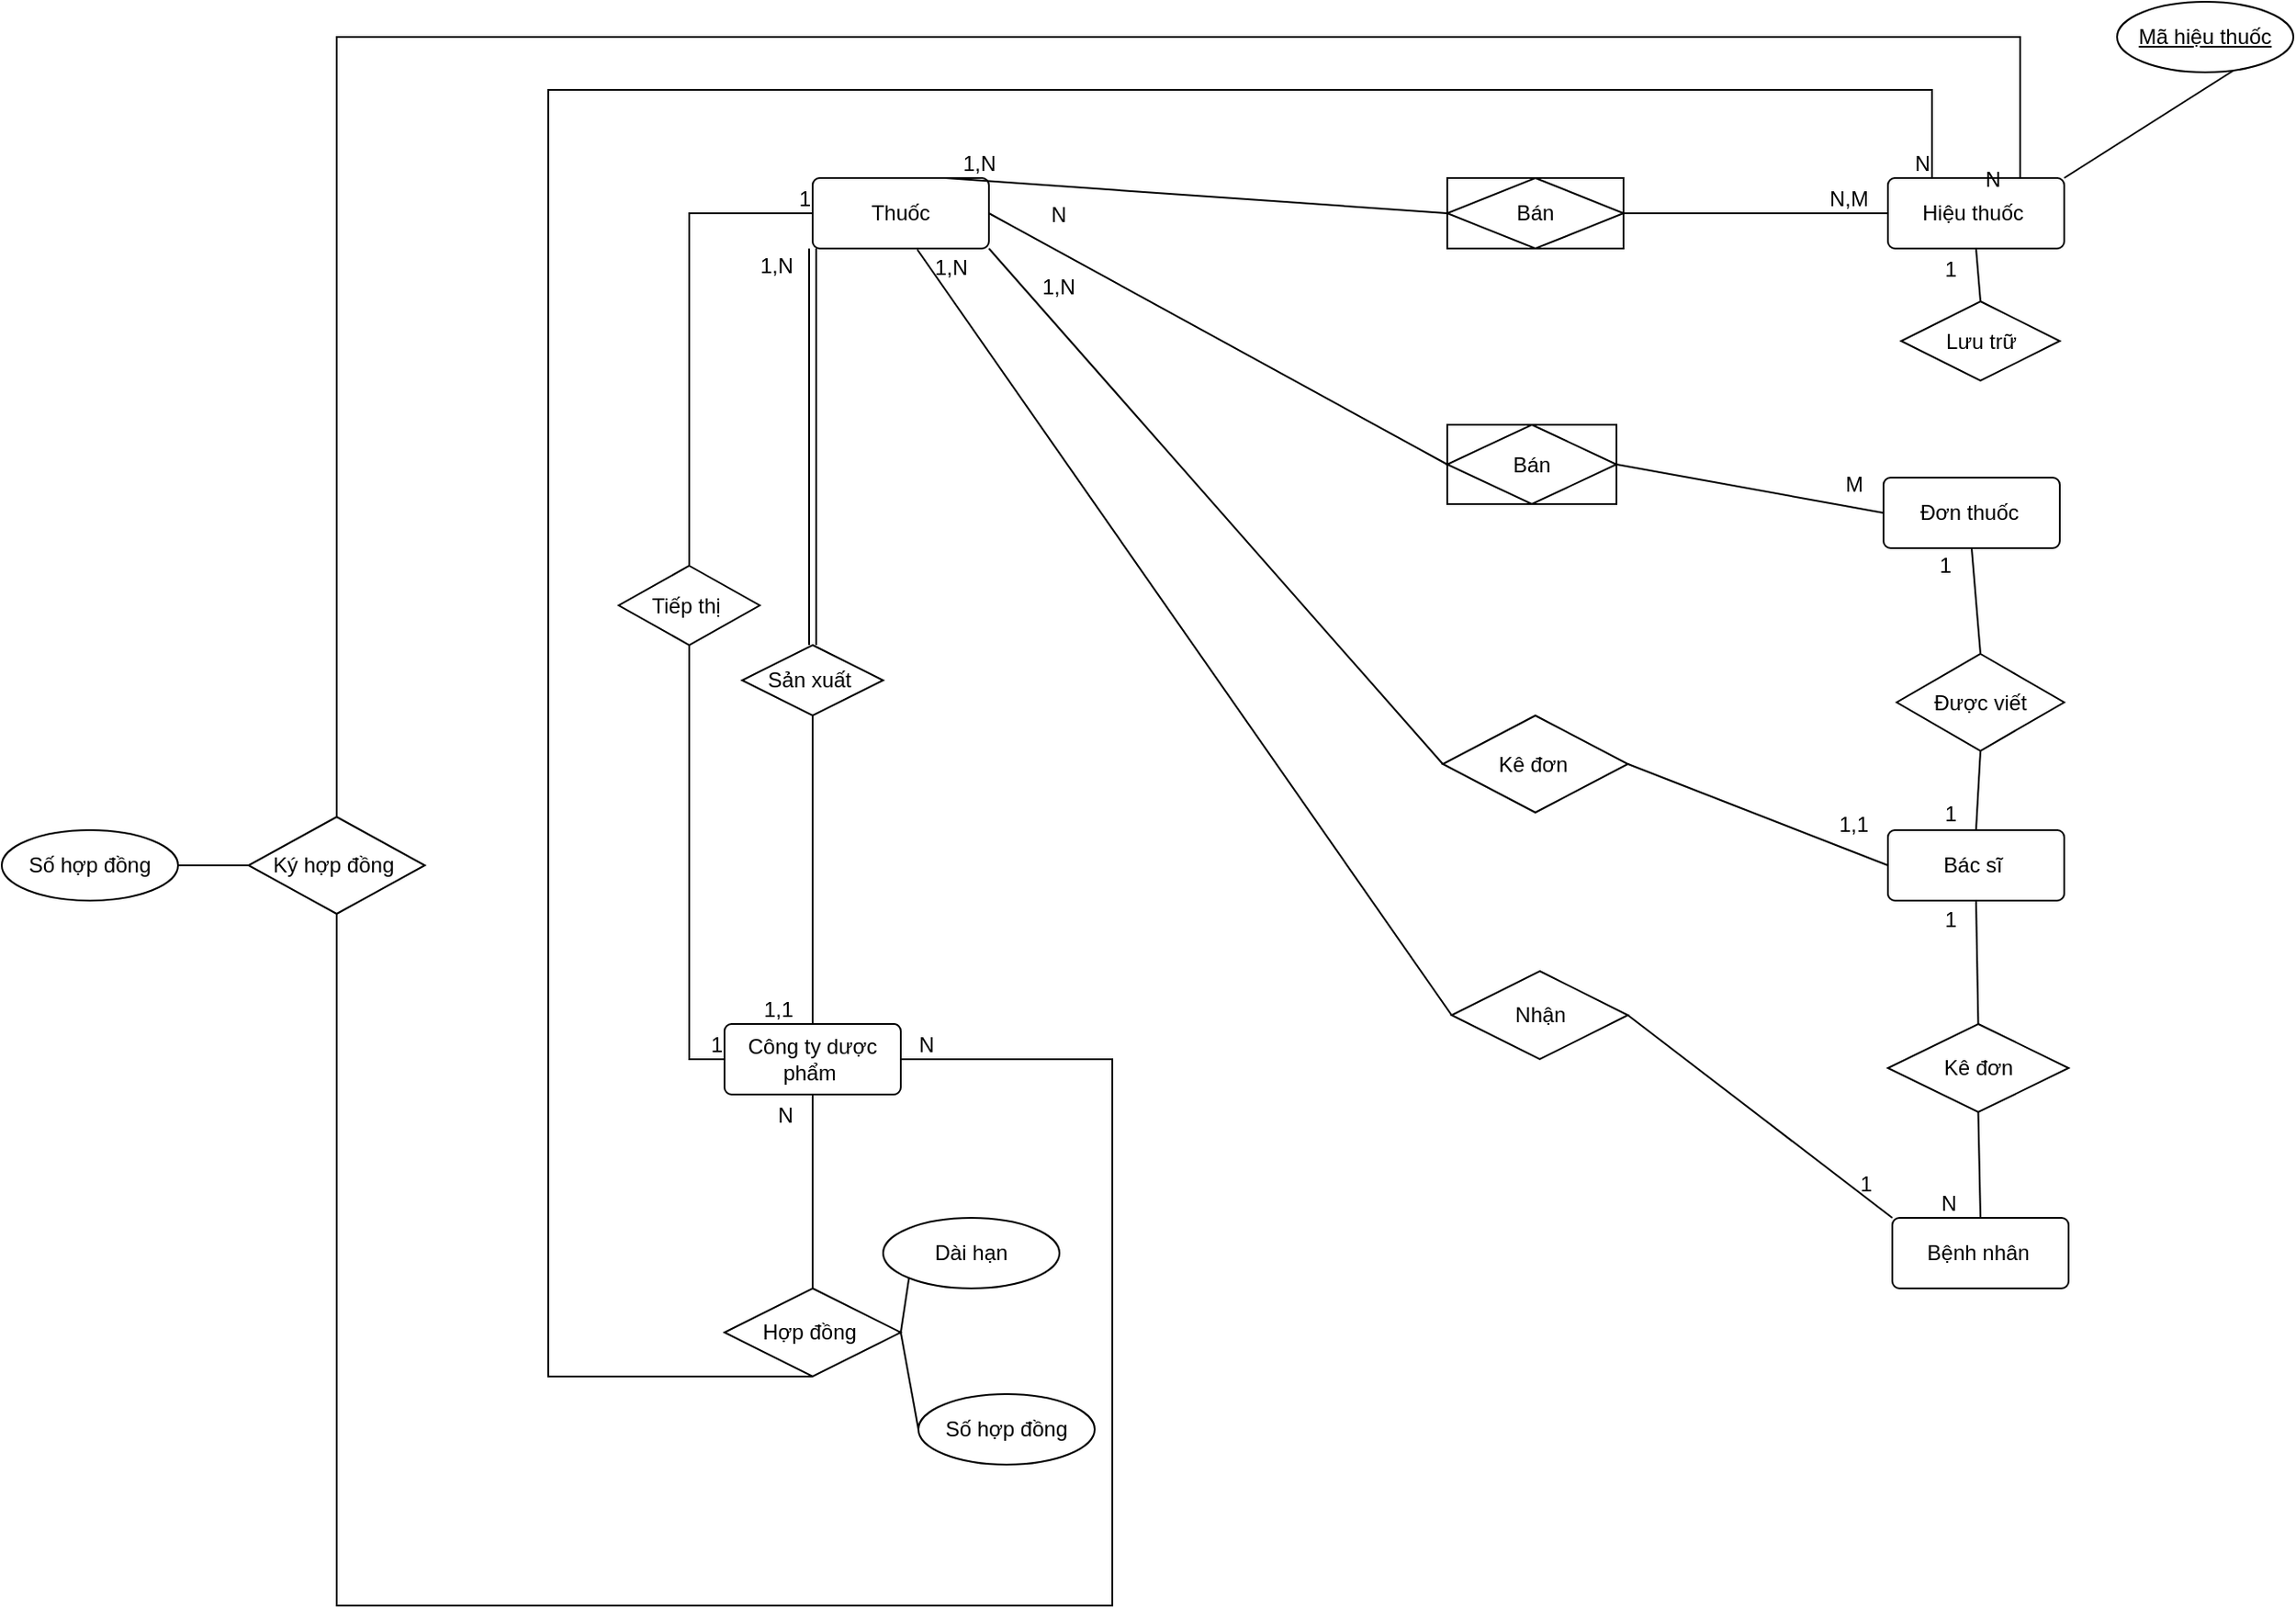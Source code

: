 <mxfile version="26.0.5">
  <diagram name="Trang-1" id="kFHEVkmpW3Sa6rWo8aTI">
    <mxGraphModel dx="2658" dy="1976" grid="1" gridSize="10" guides="1" tooltips="1" connect="1" arrows="1" fold="1" page="1" pageScale="1" pageWidth="827" pageHeight="1169" math="0" shadow="0">
      <root>
        <mxCell id="0" />
        <mxCell id="1" parent="0" />
        <mxCell id="-_Fv_5JTiqjVCxgQ4m37-1" value="Thuốc" style="rounded=1;arcSize=10;whiteSpace=wrap;html=1;align=center;" parent="1" vertex="1">
          <mxGeometry x="-60" y="-70" width="100" height="40" as="geometry" />
        </mxCell>
        <mxCell id="-_Fv_5JTiqjVCxgQ4m37-2" value="Công ty dược phẩm&amp;nbsp;" style="rounded=1;arcSize=10;whiteSpace=wrap;html=1;align=center;" parent="1" vertex="1">
          <mxGeometry x="-110" y="410" width="100" height="40" as="geometry" />
        </mxCell>
        <mxCell id="-_Fv_5JTiqjVCxgQ4m37-3" value="Hiệu thuốc&amp;nbsp;" style="rounded=1;arcSize=10;whiteSpace=wrap;html=1;align=center;" parent="1" vertex="1">
          <mxGeometry x="550" y="-70" width="100" height="40" as="geometry" />
        </mxCell>
        <mxCell id="-_Fv_5JTiqjVCxgQ4m37-6" value="" style="endArrow=none;html=1;rounded=0;exitX=0.692;exitY=0.925;exitDx=0;exitDy=0;entryX=1;entryY=0;entryDx=0;entryDy=0;exitPerimeter=0;" parent="1" source="-_Fv_5JTiqjVCxgQ4m37-7" target="-_Fv_5JTiqjVCxgQ4m37-3" edge="1">
          <mxGeometry width="50" height="50" relative="1" as="geometry">
            <mxPoint x="130" y="320" as="sourcePoint" />
            <mxPoint x="180" y="270" as="targetPoint" />
          </mxGeometry>
        </mxCell>
        <mxCell id="-_Fv_5JTiqjVCxgQ4m37-7" value="Mã hiệu thuốc" style="ellipse;whiteSpace=wrap;html=1;align=center;fontStyle=4;" parent="1" vertex="1">
          <mxGeometry x="680" y="-170" width="100" height="40" as="geometry" />
        </mxCell>
        <mxCell id="-_Fv_5JTiqjVCxgQ4m37-10" value="Bệnh nhân&amp;nbsp;" style="rounded=1;arcSize=10;whiteSpace=wrap;html=1;align=center;" parent="1" vertex="1">
          <mxGeometry x="552.5" y="520" width="100" height="40" as="geometry" />
        </mxCell>
        <mxCell id="-_Fv_5JTiqjVCxgQ4m37-25" value="Sản xuất&amp;nbsp;" style="shape=rhombus;perimeter=rhombusPerimeter;whiteSpace=wrap;html=1;align=center;" parent="1" vertex="1">
          <mxGeometry x="-100" y="195" width="80" height="40" as="geometry" />
        </mxCell>
        <mxCell id="-_Fv_5JTiqjVCxgQ4m37-34" value="" style="endArrow=none;html=1;rounded=0;exitX=0.5;exitY=1;exitDx=0;exitDy=0;entryX=0.5;entryY=0;entryDx=0;entryDy=0;" parent="1" source="-_Fv_5JTiqjVCxgQ4m37-25" target="-_Fv_5JTiqjVCxgQ4m37-2" edge="1">
          <mxGeometry relative="1" as="geometry">
            <mxPoint x="160" y="230" as="sourcePoint" />
            <mxPoint x="320" y="230" as="targetPoint" />
          </mxGeometry>
        </mxCell>
        <mxCell id="-_Fv_5JTiqjVCxgQ4m37-35" value="1,1" style="resizable=0;html=1;whiteSpace=wrap;align=right;verticalAlign=bottom;" parent="-_Fv_5JTiqjVCxgQ4m37-34" connectable="0" vertex="1">
          <mxGeometry x="1" relative="1" as="geometry">
            <mxPoint x="-10" as="offset" />
          </mxGeometry>
        </mxCell>
        <mxCell id="-_Fv_5JTiqjVCxgQ4m37-38" value="" style="shape=link;html=1;rounded=0;entryX=0;entryY=1;entryDx=0;entryDy=0;exitX=0.5;exitY=0;exitDx=0;exitDy=0;" parent="1" source="-_Fv_5JTiqjVCxgQ4m37-25" target="-_Fv_5JTiqjVCxgQ4m37-1" edge="1">
          <mxGeometry relative="1" as="geometry">
            <mxPoint x="160" y="230" as="sourcePoint" />
            <mxPoint x="320" y="230" as="targetPoint" />
          </mxGeometry>
        </mxCell>
        <mxCell id="-_Fv_5JTiqjVCxgQ4m37-39" value="1,N" style="resizable=0;html=1;whiteSpace=wrap;align=right;verticalAlign=middle;rotation=0;" parent="-_Fv_5JTiqjVCxgQ4m37-38" connectable="0" vertex="1">
          <mxGeometry x="1" relative="1" as="geometry">
            <mxPoint x="-10" y="10" as="offset" />
          </mxGeometry>
        </mxCell>
        <mxCell id="-_Fv_5JTiqjVCxgQ4m37-40" value="Tiếp thị&amp;nbsp;" style="shape=rhombus;perimeter=rhombusPerimeter;whiteSpace=wrap;html=1;align=center;" parent="1" vertex="1">
          <mxGeometry x="-170" y="150" width="80" height="45" as="geometry" />
        </mxCell>
        <mxCell id="-_Fv_5JTiqjVCxgQ4m37-43" value="" style="endArrow=none;html=1;rounded=0;exitX=0.5;exitY=1;exitDx=0;exitDy=0;entryX=0;entryY=0.5;entryDx=0;entryDy=0;" parent="1" source="-_Fv_5JTiqjVCxgQ4m37-40" target="-_Fv_5JTiqjVCxgQ4m37-2" edge="1">
          <mxGeometry relative="1" as="geometry">
            <mxPoint x="160" y="230" as="sourcePoint" />
            <mxPoint x="120" y="280" as="targetPoint" />
            <Array as="points">
              <mxPoint x="-130" y="430" />
            </Array>
          </mxGeometry>
        </mxCell>
        <mxCell id="-_Fv_5JTiqjVCxgQ4m37-44" value="1" style="resizable=0;html=1;whiteSpace=wrap;align=right;verticalAlign=bottom;" parent="-_Fv_5JTiqjVCxgQ4m37-43" connectable="0" vertex="1">
          <mxGeometry x="1" relative="1" as="geometry">
            <mxPoint as="offset" />
          </mxGeometry>
        </mxCell>
        <mxCell id="-_Fv_5JTiqjVCxgQ4m37-47" value="" style="endArrow=none;html=1;rounded=0;exitX=0.5;exitY=0;exitDx=0;exitDy=0;entryX=0;entryY=0.5;entryDx=0;entryDy=0;edgeStyle=orthogonalEdgeStyle;" parent="1" source="-_Fv_5JTiqjVCxgQ4m37-40" target="-_Fv_5JTiqjVCxgQ4m37-1" edge="1">
          <mxGeometry relative="1" as="geometry">
            <mxPoint x="-10" y="70" as="sourcePoint" />
            <mxPoint x="150" y="70" as="targetPoint" />
          </mxGeometry>
        </mxCell>
        <mxCell id="-_Fv_5JTiqjVCxgQ4m37-48" value="1" style="resizable=0;html=1;whiteSpace=wrap;align=right;verticalAlign=bottom;" parent="-_Fv_5JTiqjVCxgQ4m37-47" connectable="0" vertex="1">
          <mxGeometry x="1" relative="1" as="geometry" />
        </mxCell>
        <mxCell id="-_Fv_5JTiqjVCxgQ4m37-50" value="" style="endArrow=none;html=1;rounded=0;entryX=0;entryY=0.5;entryDx=0;entryDy=0;exitX=1;exitY=0.5;exitDx=0;exitDy=0;" parent="1" source="-_Fv_5JTiqjVCxgQ4m37-86" target="-_Fv_5JTiqjVCxgQ4m37-3" edge="1">
          <mxGeometry relative="1" as="geometry">
            <mxPoint x="414.0" y="40" as="sourcePoint" />
            <mxPoint x="470" y="70" as="targetPoint" />
          </mxGeometry>
        </mxCell>
        <mxCell id="-_Fv_5JTiqjVCxgQ4m37-51" value="N,M" style="resizable=0;html=1;whiteSpace=wrap;align=right;verticalAlign=bottom;" parent="-_Fv_5JTiqjVCxgQ4m37-50" connectable="0" vertex="1">
          <mxGeometry x="1" relative="1" as="geometry">
            <mxPoint x="-10" as="offset" />
          </mxGeometry>
        </mxCell>
        <mxCell id="-_Fv_5JTiqjVCxgQ4m37-52" value="" style="endArrow=none;html=1;rounded=0;entryX=0.75;entryY=0;entryDx=0;entryDy=0;exitX=0;exitY=0.5;exitDx=0;exitDy=0;" parent="1" source="-_Fv_5JTiqjVCxgQ4m37-86" target="-_Fv_5JTiqjVCxgQ4m37-1" edge="1">
          <mxGeometry relative="1" as="geometry">
            <mxPoint x="324" y="40" as="sourcePoint" />
            <mxPoint x="470" y="70" as="targetPoint" />
          </mxGeometry>
        </mxCell>
        <mxCell id="-_Fv_5JTiqjVCxgQ4m37-53" value="1,N" style="resizable=0;html=1;whiteSpace=wrap;align=right;verticalAlign=bottom;" parent="-_Fv_5JTiqjVCxgQ4m37-52" connectable="0" vertex="1">
          <mxGeometry x="1" relative="1" as="geometry">
            <mxPoint x="30" as="offset" />
          </mxGeometry>
        </mxCell>
        <mxCell id="-_Fv_5JTiqjVCxgQ4m37-56" value="" style="edgeStyle=orthogonalEdgeStyle;rounded=0;orthogonalLoop=1;jettySize=auto;html=1;exitX=1;exitY=0;exitDx=0;exitDy=0;entryX=0.5;entryY=1;entryDx=0;entryDy=0;strokeColor=none;" parent="1" source="-_Fv_5JTiqjVCxgQ4m37-93" target="-_Fv_5JTiqjVCxgQ4m37-8" edge="1">
          <mxGeometry relative="1" as="geometry">
            <mxPoint x="165.355" y="355.858" as="sourcePoint" />
            <mxPoint x="600" y="60" as="targetPoint" />
          </mxGeometry>
        </mxCell>
        <mxCell id="-_Fv_5JTiqjVCxgQ4m37-8" value="Đơn thuốc&amp;nbsp;" style="rounded=1;arcSize=10;whiteSpace=wrap;html=1;align=center;" parent="1" vertex="1">
          <mxGeometry x="547.5" y="100" width="100" height="40" as="geometry" />
        </mxCell>
        <mxCell id="-_Fv_5JTiqjVCxgQ4m37-58" value="" style="edgeStyle=orthogonalEdgeStyle;rounded=0;orthogonalLoop=1;jettySize=auto;html=1;exitX=1;exitY=0;exitDx=0;exitDy=0;entryX=0.5;entryY=1;entryDx=0;entryDy=0;strokeColor=none;" parent="1" source="-_Fv_5JTiqjVCxgQ4m37-8" edge="1">
          <mxGeometry relative="1" as="geometry">
            <mxPoint x="650" y="160" as="sourcePoint" />
            <mxPoint x="565" y="140" as="targetPoint" />
          </mxGeometry>
        </mxCell>
        <mxCell id="-_Fv_5JTiqjVCxgQ4m37-59" value="" style="endArrow=none;html=1;rounded=0;entryX=0;entryY=0.5;entryDx=0;entryDy=0;exitX=1;exitY=0.5;exitDx=0;exitDy=0;" parent="1" source="-_Fv_5JTiqjVCxgQ4m37-87" target="-_Fv_5JTiqjVCxgQ4m37-8" edge="1">
          <mxGeometry relative="1" as="geometry">
            <mxPoint x="414.0" y="155" as="sourcePoint" />
            <mxPoint x="470" y="70" as="targetPoint" />
          </mxGeometry>
        </mxCell>
        <mxCell id="-_Fv_5JTiqjVCxgQ4m37-60" value="M" style="resizable=0;html=1;whiteSpace=wrap;align=right;verticalAlign=bottom;" parent="-_Fv_5JTiqjVCxgQ4m37-59" connectable="0" vertex="1">
          <mxGeometry x="1" relative="1" as="geometry">
            <mxPoint x="-10" y="-8" as="offset" />
          </mxGeometry>
        </mxCell>
        <mxCell id="-_Fv_5JTiqjVCxgQ4m37-61" value="" style="endArrow=none;html=1;rounded=0;entryX=1;entryY=0.5;entryDx=0;entryDy=0;exitX=0;exitY=0.5;exitDx=0;exitDy=0;" parent="1" source="-_Fv_5JTiqjVCxgQ4m37-87" target="-_Fv_5JTiqjVCxgQ4m37-1" edge="1">
          <mxGeometry relative="1" as="geometry">
            <mxPoint x="334" y="155" as="sourcePoint" />
            <mxPoint x="470" y="70" as="targetPoint" />
          </mxGeometry>
        </mxCell>
        <mxCell id="-_Fv_5JTiqjVCxgQ4m37-62" value="N" style="resizable=0;html=1;whiteSpace=wrap;align=right;verticalAlign=bottom;" parent="-_Fv_5JTiqjVCxgQ4m37-61" connectable="0" vertex="1">
          <mxGeometry x="1" relative="1" as="geometry">
            <mxPoint x="46" y="10" as="offset" />
          </mxGeometry>
        </mxCell>
        <mxCell id="-_Fv_5JTiqjVCxgQ4m37-9" value="Bác sĩ&amp;nbsp;" style="rounded=1;arcSize=10;whiteSpace=wrap;html=1;align=center;" parent="1" vertex="1">
          <mxGeometry x="550" y="300" width="100" height="40" as="geometry" />
        </mxCell>
        <mxCell id="-_Fv_5JTiqjVCxgQ4m37-86" value="Bán" style="shape=associativeEntity;whiteSpace=wrap;html=1;align=center;" parent="1" vertex="1">
          <mxGeometry x="300" y="-70" width="100" height="40" as="geometry" />
        </mxCell>
        <mxCell id="-_Fv_5JTiqjVCxgQ4m37-87" value="Bán" style="shape=associativeEntity;whiteSpace=wrap;html=1;align=center;" parent="1" vertex="1">
          <mxGeometry x="300" y="70" width="96" height="45" as="geometry" />
        </mxCell>
        <mxCell id="-_Fv_5JTiqjVCxgQ4m37-88" value="Lưu trữ" style="shape=rhombus;perimeter=rhombusPerimeter;whiteSpace=wrap;html=1;align=center;" parent="1" vertex="1">
          <mxGeometry x="557.5" width="90" height="45" as="geometry" />
        </mxCell>
        <mxCell id="-_Fv_5JTiqjVCxgQ4m37-91" value="" style="endArrow=none;html=1;rounded=0;entryX=0.5;entryY=1;entryDx=0;entryDy=0;exitX=0.5;exitY=0;exitDx=0;exitDy=0;" parent="1" source="-_Fv_5JTiqjVCxgQ4m37-88" target="-_Fv_5JTiqjVCxgQ4m37-3" edge="1">
          <mxGeometry relative="1" as="geometry">
            <mxPoint x="450" y="280" as="sourcePoint" />
            <mxPoint x="610" y="280" as="targetPoint" />
          </mxGeometry>
        </mxCell>
        <mxCell id="-_Fv_5JTiqjVCxgQ4m37-92" value="1" style="resizable=0;html=1;whiteSpace=wrap;align=right;verticalAlign=bottom;" parent="-_Fv_5JTiqjVCxgQ4m37-91" connectable="0" vertex="1">
          <mxGeometry x="1" relative="1" as="geometry">
            <mxPoint x="-10" y="20" as="offset" />
          </mxGeometry>
        </mxCell>
        <mxCell id="-_Fv_5JTiqjVCxgQ4m37-96" value="" style="endArrow=none;html=1;rounded=0;entryX=0.5;entryY=0;entryDx=0;entryDy=0;exitX=0.5;exitY=1;exitDx=0;exitDy=0;" parent="1" source="-_Fv_5JTiqjVCxgQ4m37-93" target="-_Fv_5JTiqjVCxgQ4m37-9" edge="1">
          <mxGeometry relative="1" as="geometry">
            <mxPoint x="390" y="370" as="sourcePoint" />
            <mxPoint x="550" y="370" as="targetPoint" />
          </mxGeometry>
        </mxCell>
        <mxCell id="-_Fv_5JTiqjVCxgQ4m37-97" value="1" style="resizable=0;html=1;whiteSpace=wrap;align=right;verticalAlign=bottom;" parent="-_Fv_5JTiqjVCxgQ4m37-96" connectable="0" vertex="1">
          <mxGeometry x="1" relative="1" as="geometry">
            <mxPoint x="-10" as="offset" />
          </mxGeometry>
        </mxCell>
        <mxCell id="-_Fv_5JTiqjVCxgQ4m37-93" value="Được viết" style="shape=rhombus;perimeter=rhombusPerimeter;whiteSpace=wrap;html=1;align=center;" parent="1" vertex="1">
          <mxGeometry x="555" y="200" width="95" height="55" as="geometry" />
        </mxCell>
        <mxCell id="-_Fv_5JTiqjVCxgQ4m37-100" value="" style="endArrow=none;html=1;rounded=0;entryX=0.5;entryY=1;entryDx=0;entryDy=0;exitX=0.5;exitY=0;exitDx=0;exitDy=0;" parent="1" source="-_Fv_5JTiqjVCxgQ4m37-93" target="-_Fv_5JTiqjVCxgQ4m37-8" edge="1">
          <mxGeometry relative="1" as="geometry">
            <mxPoint x="450" y="280" as="sourcePoint" />
            <mxPoint x="610" y="280" as="targetPoint" />
          </mxGeometry>
        </mxCell>
        <mxCell id="-_Fv_5JTiqjVCxgQ4m37-101" value="1" style="resizable=0;html=1;whiteSpace=wrap;align=right;verticalAlign=bottom;" parent="-_Fv_5JTiqjVCxgQ4m37-100" connectable="0" vertex="1">
          <mxGeometry x="1" relative="1" as="geometry">
            <mxPoint x="-10" y="18" as="offset" />
          </mxGeometry>
        </mxCell>
        <mxCell id="-_Fv_5JTiqjVCxgQ4m37-114" value="Kê đơn" style="shape=rhombus;perimeter=rhombusPerimeter;whiteSpace=wrap;html=1;align=center;" parent="1" vertex="1">
          <mxGeometry x="550" y="410" width="102.5" height="50" as="geometry" />
        </mxCell>
        <mxCell id="-_Fv_5JTiqjVCxgQ4m37-117" value="" style="endArrow=none;html=1;rounded=0;entryX=0.5;entryY=1;entryDx=0;entryDy=0;exitX=0.5;exitY=0;exitDx=0;exitDy=0;" parent="1" source="-_Fv_5JTiqjVCxgQ4m37-114" target="-_Fv_5JTiqjVCxgQ4m37-9" edge="1">
          <mxGeometry relative="1" as="geometry">
            <mxPoint x="380" y="230" as="sourcePoint" />
            <mxPoint x="540" y="230" as="targetPoint" />
          </mxGeometry>
        </mxCell>
        <mxCell id="-_Fv_5JTiqjVCxgQ4m37-118" value="1" style="resizable=0;html=1;whiteSpace=wrap;align=right;verticalAlign=bottom;" parent="-_Fv_5JTiqjVCxgQ4m37-117" connectable="0" vertex="1">
          <mxGeometry x="1" relative="1" as="geometry">
            <mxPoint x="-10" y="19" as="offset" />
          </mxGeometry>
        </mxCell>
        <mxCell id="-_Fv_5JTiqjVCxgQ4m37-122" value="" style="endArrow=none;html=1;rounded=0;exitX=0.5;exitY=1;exitDx=0;exitDy=0;entryX=0.5;entryY=0;entryDx=0;entryDy=0;" parent="1" source="-_Fv_5JTiqjVCxgQ4m37-114" target="-_Fv_5JTiqjVCxgQ4m37-10" edge="1">
          <mxGeometry relative="1" as="geometry">
            <mxPoint x="470" y="370" as="sourcePoint" />
            <mxPoint x="600" y="478" as="targetPoint" />
          </mxGeometry>
        </mxCell>
        <mxCell id="-_Fv_5JTiqjVCxgQ4m37-123" value="N" style="resizable=0;html=1;whiteSpace=wrap;align=right;verticalAlign=bottom;" parent="-_Fv_5JTiqjVCxgQ4m37-122" connectable="0" vertex="1">
          <mxGeometry x="1" relative="1" as="geometry">
            <mxPoint x="-12" y="1" as="offset" />
          </mxGeometry>
        </mxCell>
        <mxCell id="-_Fv_5JTiqjVCxgQ4m37-124" value="Kê đơn&amp;nbsp;" style="shape=rhombus;perimeter=rhombusPerimeter;whiteSpace=wrap;html=1;align=center;" parent="1" vertex="1">
          <mxGeometry x="297.5" y="235" width="105" height="55" as="geometry" />
        </mxCell>
        <mxCell id="-_Fv_5JTiqjVCxgQ4m37-125" value="" style="endArrow=none;html=1;rounded=0;entryX=0;entryY=0.5;entryDx=0;entryDy=0;exitX=1;exitY=0.5;exitDx=0;exitDy=0;" parent="1" source="-_Fv_5JTiqjVCxgQ4m37-124" target="-_Fv_5JTiqjVCxgQ4m37-9" edge="1">
          <mxGeometry relative="1" as="geometry">
            <mxPoint x="440" y="160" as="sourcePoint" />
            <mxPoint x="600" y="160" as="targetPoint" />
          </mxGeometry>
        </mxCell>
        <mxCell id="-_Fv_5JTiqjVCxgQ4m37-126" value="1,1" style="resizable=0;html=1;whiteSpace=wrap;align=right;verticalAlign=bottom;" parent="-_Fv_5JTiqjVCxgQ4m37-125" connectable="0" vertex="1">
          <mxGeometry x="1" relative="1" as="geometry">
            <mxPoint x="-10" y="-15" as="offset" />
          </mxGeometry>
        </mxCell>
        <mxCell id="-_Fv_5JTiqjVCxgQ4m37-127" value="" style="endArrow=none;html=1;rounded=0;entryX=1;entryY=1;entryDx=0;entryDy=0;exitX=0;exitY=0.5;exitDx=0;exitDy=0;" parent="1" source="-_Fv_5JTiqjVCxgQ4m37-124" target="-_Fv_5JTiqjVCxgQ4m37-1" edge="1">
          <mxGeometry relative="1" as="geometry">
            <mxPoint x="440" y="160" as="sourcePoint" />
            <mxPoint x="600" y="160" as="targetPoint" />
          </mxGeometry>
        </mxCell>
        <mxCell id="-_Fv_5JTiqjVCxgQ4m37-128" value="1,N" style="resizable=0;html=1;whiteSpace=wrap;align=right;verticalAlign=bottom;" parent="-_Fv_5JTiqjVCxgQ4m37-127" connectable="0" vertex="1">
          <mxGeometry x="1" relative="1" as="geometry">
            <mxPoint x="50" y="30" as="offset" />
          </mxGeometry>
        </mxCell>
        <mxCell id="-_Fv_5JTiqjVCxgQ4m37-129" value="Nhận" style="shape=rhombus;perimeter=rhombusPerimeter;whiteSpace=wrap;html=1;align=center;" parent="1" vertex="1">
          <mxGeometry x="302.5" y="380" width="100" height="50" as="geometry" />
        </mxCell>
        <mxCell id="-_Fv_5JTiqjVCxgQ4m37-131" value="" style="endArrow=none;html=1;rounded=0;entryX=0.594;entryY=1.015;entryDx=0;entryDy=0;entryPerimeter=0;exitX=0;exitY=0.5;exitDx=0;exitDy=0;" parent="1" source="-_Fv_5JTiqjVCxgQ4m37-129" target="-_Fv_5JTiqjVCxgQ4m37-1" edge="1">
          <mxGeometry relative="1" as="geometry">
            <mxPoint x="380" y="240" as="sourcePoint" />
            <mxPoint x="540" y="240" as="targetPoint" />
          </mxGeometry>
        </mxCell>
        <mxCell id="-_Fv_5JTiqjVCxgQ4m37-132" value="1,N" style="resizable=0;html=1;whiteSpace=wrap;align=right;verticalAlign=bottom;" parent="-_Fv_5JTiqjVCxgQ4m37-131" connectable="0" vertex="1">
          <mxGeometry x="1" relative="1" as="geometry">
            <mxPoint x="30" y="19" as="offset" />
          </mxGeometry>
        </mxCell>
        <mxCell id="-_Fv_5JTiqjVCxgQ4m37-133" value="" style="endArrow=none;html=1;rounded=0;entryX=0;entryY=0;entryDx=0;entryDy=0;exitX=1;exitY=0.5;exitDx=0;exitDy=0;" parent="1" source="-_Fv_5JTiqjVCxgQ4m37-129" target="-_Fv_5JTiqjVCxgQ4m37-10" edge="1">
          <mxGeometry relative="1" as="geometry">
            <mxPoint x="280" y="230" as="sourcePoint" />
            <mxPoint x="440" y="230" as="targetPoint" />
          </mxGeometry>
        </mxCell>
        <mxCell id="-_Fv_5JTiqjVCxgQ4m37-134" value="1" style="resizable=0;html=1;whiteSpace=wrap;align=right;verticalAlign=bottom;" parent="-_Fv_5JTiqjVCxgQ4m37-133" connectable="0" vertex="1">
          <mxGeometry x="1" relative="1" as="geometry">
            <mxPoint x="-10" y="-10" as="offset" />
          </mxGeometry>
        </mxCell>
        <mxCell id="-_Fv_5JTiqjVCxgQ4m37-139" value="Hợp đồng&amp;nbsp;" style="shape=rhombus;perimeter=rhombusPerimeter;whiteSpace=wrap;html=1;align=center;" parent="1" vertex="1">
          <mxGeometry x="-110" y="560" width="100" height="50" as="geometry" />
        </mxCell>
        <mxCell id="-_Fv_5JTiqjVCxgQ4m37-140" value="" style="endArrow=none;html=1;rounded=0;entryX=0.5;entryY=1;entryDx=0;entryDy=0;exitX=0.5;exitY=0;exitDx=0;exitDy=0;" parent="1" source="-_Fv_5JTiqjVCxgQ4m37-139" target="-_Fv_5JTiqjVCxgQ4m37-2" edge="1">
          <mxGeometry relative="1" as="geometry">
            <mxPoint x="200" y="400" as="sourcePoint" />
            <mxPoint x="360" y="400" as="targetPoint" />
          </mxGeometry>
        </mxCell>
        <mxCell id="-_Fv_5JTiqjVCxgQ4m37-141" value="N" style="resizable=0;html=1;whiteSpace=wrap;align=right;verticalAlign=bottom;" parent="-_Fv_5JTiqjVCxgQ4m37-140" connectable="0" vertex="1">
          <mxGeometry x="1" relative="1" as="geometry">
            <mxPoint x="-10" y="20" as="offset" />
          </mxGeometry>
        </mxCell>
        <mxCell id="-_Fv_5JTiqjVCxgQ4m37-142" value="" style="endArrow=none;html=1;rounded=0;entryX=0.25;entryY=0;entryDx=0;entryDy=0;exitX=0.5;exitY=1;exitDx=0;exitDy=0;" parent="1" source="-_Fv_5JTiqjVCxgQ4m37-139" target="-_Fv_5JTiqjVCxgQ4m37-3" edge="1">
          <mxGeometry relative="1" as="geometry">
            <mxPoint x="200" y="400" as="sourcePoint" />
            <mxPoint x="360" y="400" as="targetPoint" />
            <Array as="points">
              <mxPoint x="-210" y="610" />
              <mxPoint x="-210" y="-120" />
              <mxPoint x="575" y="-120" />
            </Array>
          </mxGeometry>
        </mxCell>
        <mxCell id="-_Fv_5JTiqjVCxgQ4m37-143" value="N" style="resizable=0;html=1;whiteSpace=wrap;align=right;verticalAlign=bottom;" parent="-_Fv_5JTiqjVCxgQ4m37-142" connectable="0" vertex="1">
          <mxGeometry x="1" relative="1" as="geometry" />
        </mxCell>
        <mxCell id="-_Fv_5JTiqjVCxgQ4m37-144" value="Dài hạn" style="ellipse;whiteSpace=wrap;html=1;align=center;" parent="1" vertex="1">
          <mxGeometry x="-20" y="520" width="100" height="40" as="geometry" />
        </mxCell>
        <mxCell id="-_Fv_5JTiqjVCxgQ4m37-145" value="" style="endArrow=none;html=1;rounded=0;entryX=0;entryY=1;entryDx=0;entryDy=0;exitX=1;exitY=0.5;exitDx=0;exitDy=0;" parent="1" source="-_Fv_5JTiqjVCxgQ4m37-139" target="-_Fv_5JTiqjVCxgQ4m37-144" edge="1">
          <mxGeometry relative="1" as="geometry">
            <mxPoint x="330" y="110" as="sourcePoint" />
            <mxPoint x="490" y="110" as="targetPoint" />
          </mxGeometry>
        </mxCell>
        <mxCell id="-_Fv_5JTiqjVCxgQ4m37-147" value="Ký hợp đồng&amp;nbsp;" style="shape=rhombus;perimeter=rhombusPerimeter;whiteSpace=wrap;html=1;align=center;" parent="1" vertex="1">
          <mxGeometry x="-380" y="292.5" width="100" height="55" as="geometry" />
        </mxCell>
        <mxCell id="-_Fv_5JTiqjVCxgQ4m37-148" value="" style="endArrow=none;html=1;rounded=0;exitX=0.5;exitY=0;exitDx=0;exitDy=0;entryX=0.75;entryY=0;entryDx=0;entryDy=0;edgeStyle=orthogonalEdgeStyle;" parent="1" source="-_Fv_5JTiqjVCxgQ4m37-147" target="-_Fv_5JTiqjVCxgQ4m37-3" edge="1">
          <mxGeometry relative="1" as="geometry">
            <mxPoint x="50" y="110" as="sourcePoint" />
            <mxPoint x="-320" y="-210" as="targetPoint" />
            <Array as="points">
              <mxPoint x="-330" y="-150" />
              <mxPoint x="625" y="-150" />
            </Array>
          </mxGeometry>
        </mxCell>
        <mxCell id="-_Fv_5JTiqjVCxgQ4m37-149" value="N" style="resizable=0;html=1;whiteSpace=wrap;align=right;verticalAlign=bottom;" parent="-_Fv_5JTiqjVCxgQ4m37-148" connectable="0" vertex="1">
          <mxGeometry x="1" relative="1" as="geometry">
            <mxPoint x="-10" y="9" as="offset" />
          </mxGeometry>
        </mxCell>
        <mxCell id="-_Fv_5JTiqjVCxgQ4m37-150" value="" style="endArrow=none;html=1;rounded=0;entryX=1;entryY=0.5;entryDx=0;entryDy=0;exitX=0.5;exitY=1;exitDx=0;exitDy=0;edgeStyle=orthogonalEdgeStyle;" parent="1" source="-_Fv_5JTiqjVCxgQ4m37-147" target="-_Fv_5JTiqjVCxgQ4m37-2" edge="1">
          <mxGeometry relative="1" as="geometry">
            <mxPoint x="150" y="450" as="sourcePoint" />
            <mxPoint x="310" y="450" as="targetPoint" />
            <Array as="points">
              <mxPoint x="-330" y="740" />
              <mxPoint x="110" y="740" />
              <mxPoint x="110" y="430" />
            </Array>
          </mxGeometry>
        </mxCell>
        <mxCell id="-_Fv_5JTiqjVCxgQ4m37-151" value="N" style="resizable=0;html=1;whiteSpace=wrap;align=right;verticalAlign=bottom;" parent="-_Fv_5JTiqjVCxgQ4m37-150" connectable="0" vertex="1">
          <mxGeometry x="1" relative="1" as="geometry">
            <mxPoint x="20" as="offset" />
          </mxGeometry>
        </mxCell>
        <mxCell id="-_Fv_5JTiqjVCxgQ4m37-153" value="Số hợp đồng" style="ellipse;whiteSpace=wrap;html=1;align=center;" parent="1" vertex="1">
          <mxGeometry y="620" width="100" height="40" as="geometry" />
        </mxCell>
        <mxCell id="-_Fv_5JTiqjVCxgQ4m37-154" value="" style="endArrow=none;html=1;rounded=0;exitX=1;exitY=0.5;exitDx=0;exitDy=0;entryX=0;entryY=0.5;entryDx=0;entryDy=0;" parent="1" source="-_Fv_5JTiqjVCxgQ4m37-139" target="-_Fv_5JTiqjVCxgQ4m37-153" edge="1">
          <mxGeometry relative="1" as="geometry">
            <mxPoint x="150" y="440" as="sourcePoint" />
            <mxPoint x="310" y="440" as="targetPoint" />
          </mxGeometry>
        </mxCell>
        <mxCell id="-_Fv_5JTiqjVCxgQ4m37-155" value="Số hợp đồng" style="ellipse;whiteSpace=wrap;html=1;align=center;" parent="1" vertex="1">
          <mxGeometry x="-520" y="300" width="100" height="40" as="geometry" />
        </mxCell>
        <mxCell id="-_Fv_5JTiqjVCxgQ4m37-156" value="" style="endArrow=none;html=1;rounded=0;exitX=0;exitY=0.5;exitDx=0;exitDy=0;entryX=1;entryY=0.5;entryDx=0;entryDy=0;" parent="1" source="-_Fv_5JTiqjVCxgQ4m37-147" target="-_Fv_5JTiqjVCxgQ4m37-155" edge="1">
          <mxGeometry relative="1" as="geometry">
            <mxPoint y="440" as="sourcePoint" />
            <mxPoint x="160" y="440" as="targetPoint" />
          </mxGeometry>
        </mxCell>
      </root>
    </mxGraphModel>
  </diagram>
</mxfile>
